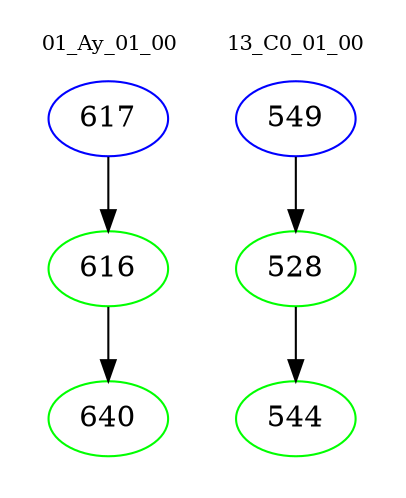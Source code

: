 digraph{
subgraph cluster_0 {
color = white
label = "01_Ay_01_00";
fontsize=10;
T0_617 [label="617", color="blue"]
T0_617 -> T0_616 [color="black"]
T0_616 [label="616", color="green"]
T0_616 -> T0_640 [color="black"]
T0_640 [label="640", color="green"]
}
subgraph cluster_1 {
color = white
label = "13_C0_01_00";
fontsize=10;
T1_549 [label="549", color="blue"]
T1_549 -> T1_528 [color="black"]
T1_528 [label="528", color="green"]
T1_528 -> T1_544 [color="black"]
T1_544 [label="544", color="green"]
}
}
